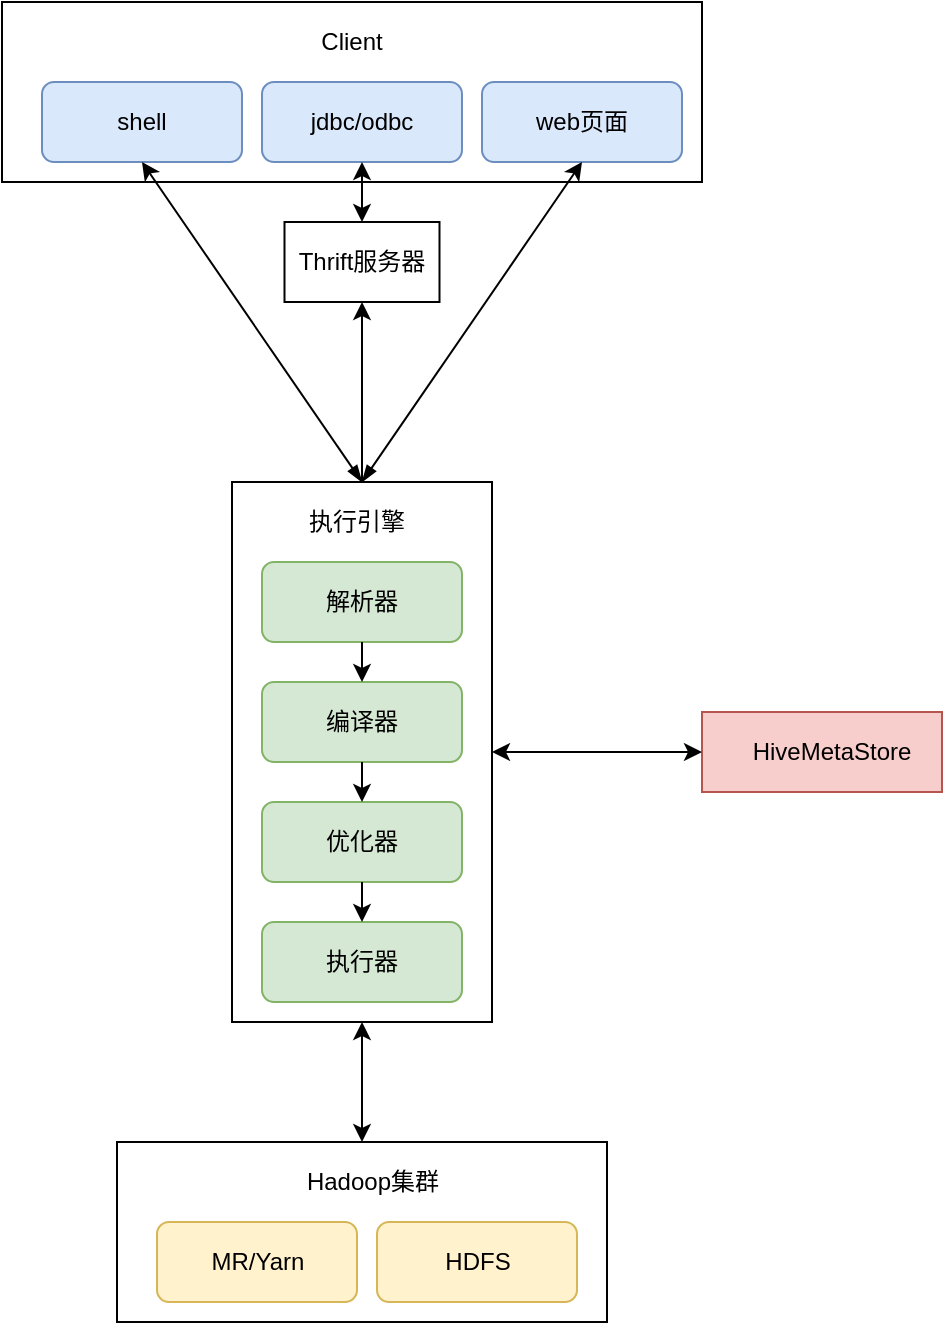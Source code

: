 <mxfile version="16.6.2" type="github">
  <diagram id="E19qBCp2z_TYTa2jjS53" name="Page-1">
    <mxGraphModel dx="1422" dy="762" grid="1" gridSize="10" guides="1" tooltips="1" connect="1" arrows="1" fold="1" page="1" pageScale="1" pageWidth="827" pageHeight="1169" math="0" shadow="0">
      <root>
        <mxCell id="0" />
        <mxCell id="1" parent="0" />
        <mxCell id="4lgOgBTD84cZSF3bFJVW-1" value="" style="rounded=0;whiteSpace=wrap;html=1;" parent="1" vertex="1">
          <mxGeometry x="225" y="140" width="350" height="90" as="geometry" />
        </mxCell>
        <mxCell id="4lgOgBTD84cZSF3bFJVW-2" value="shell" style="rounded=1;whiteSpace=wrap;html=1;fillColor=#dae8fc;strokeColor=#6c8ebf;" parent="1" vertex="1">
          <mxGeometry x="245" y="180" width="100" height="40" as="geometry" />
        </mxCell>
        <mxCell id="4lgOgBTD84cZSF3bFJVW-3" value="jdbc/odbc" style="rounded=1;whiteSpace=wrap;html=1;fillColor=#dae8fc;strokeColor=#6c8ebf;" parent="1" vertex="1">
          <mxGeometry x="355" y="180" width="100" height="40" as="geometry" />
        </mxCell>
        <mxCell id="4lgOgBTD84cZSF3bFJVW-4" value="web页面" style="rounded=1;whiteSpace=wrap;html=1;fillColor=#dae8fc;strokeColor=#6c8ebf;" parent="1" vertex="1">
          <mxGeometry x="465" y="180" width="100" height="40" as="geometry" />
        </mxCell>
        <mxCell id="4lgOgBTD84cZSF3bFJVW-5" value="Client" style="text;html=1;strokeColor=none;fillColor=none;align=center;verticalAlign=middle;whiteSpace=wrap;rounded=0;" parent="1" vertex="1">
          <mxGeometry x="380" y="150" width="40" height="20" as="geometry" />
        </mxCell>
        <mxCell id="4lgOgBTD84cZSF3bFJVW-6" value="" style="rounded=0;whiteSpace=wrap;html=1;" parent="1" vertex="1">
          <mxGeometry x="340" y="380" width="130" height="270" as="geometry" />
        </mxCell>
        <mxCell id="4lgOgBTD84cZSF3bFJVW-7" value="解析器" style="rounded=1;whiteSpace=wrap;html=1;fillColor=#d5e8d4;strokeColor=#82b366;" parent="1" vertex="1">
          <mxGeometry x="355" y="420" width="100" height="40" as="geometry" />
        </mxCell>
        <mxCell id="4lgOgBTD84cZSF3bFJVW-8" value="执行引擎" style="text;html=1;strokeColor=none;fillColor=none;align=center;verticalAlign=middle;whiteSpace=wrap;rounded=0;" parent="1" vertex="1">
          <mxGeometry x="375" y="390" width="55" height="20" as="geometry" />
        </mxCell>
        <mxCell id="4lgOgBTD84cZSF3bFJVW-9" value="编译器" style="rounded=1;whiteSpace=wrap;html=1;fillColor=#d5e8d4;strokeColor=#82b366;" parent="1" vertex="1">
          <mxGeometry x="355" y="480" width="100" height="40" as="geometry" />
        </mxCell>
        <mxCell id="4lgOgBTD84cZSF3bFJVW-10" value="优化器" style="rounded=1;whiteSpace=wrap;html=1;fillColor=#d5e8d4;strokeColor=#82b366;" parent="1" vertex="1">
          <mxGeometry x="355" y="540" width="100" height="40" as="geometry" />
        </mxCell>
        <mxCell id="4lgOgBTD84cZSF3bFJVW-11" value="执行器" style="rounded=1;whiteSpace=wrap;html=1;fillColor=#d5e8d4;strokeColor=#82b366;" parent="1" vertex="1">
          <mxGeometry x="355" y="600" width="100" height="40" as="geometry" />
        </mxCell>
        <mxCell id="4lgOgBTD84cZSF3bFJVW-12" value="" style="rounded=0;whiteSpace=wrap;html=1;fillColor=#f8cecc;strokeColor=#b85450;" parent="1" vertex="1">
          <mxGeometry x="575" y="495" width="120" height="40" as="geometry" />
        </mxCell>
        <mxCell id="4lgOgBTD84cZSF3bFJVW-13" value="HiveMetaStore" style="text;html=1;strokeColor=none;fillColor=none;align=center;verticalAlign=middle;whiteSpace=wrap;rounded=0;" parent="1" vertex="1">
          <mxGeometry x="620" y="505" width="40" height="20" as="geometry" />
        </mxCell>
        <mxCell id="4lgOgBTD84cZSF3bFJVW-14" value="" style="rounded=0;whiteSpace=wrap;html=1;" parent="1" vertex="1">
          <mxGeometry x="282.5" y="710" width="245" height="90" as="geometry" />
        </mxCell>
        <mxCell id="4lgOgBTD84cZSF3bFJVW-15" value="MR/Yarn" style="rounded=1;whiteSpace=wrap;html=1;fillColor=#fff2cc;strokeColor=#d6b656;" parent="1" vertex="1">
          <mxGeometry x="302.5" y="750" width="100" height="40" as="geometry" />
        </mxCell>
        <mxCell id="4lgOgBTD84cZSF3bFJVW-16" value="HDFS" style="rounded=1;whiteSpace=wrap;html=1;fillColor=#fff2cc;strokeColor=#d6b656;" parent="1" vertex="1">
          <mxGeometry x="412.5" y="750" width="100" height="40" as="geometry" />
        </mxCell>
        <mxCell id="4lgOgBTD84cZSF3bFJVW-17" value="Hadoop集群" style="text;html=1;strokeColor=none;fillColor=none;align=center;verticalAlign=middle;whiteSpace=wrap;rounded=0;" parent="1" vertex="1">
          <mxGeometry x="371.5" y="720" width="76.5" height="20" as="geometry" />
        </mxCell>
        <mxCell id="4lgOgBTD84cZSF3bFJVW-18" value="Thrift服务器" style="rounded=0;whiteSpace=wrap;html=1;" parent="1" vertex="1">
          <mxGeometry x="366.25" y="250" width="77.5" height="40" as="geometry" />
        </mxCell>
        <mxCell id="4lgOgBTD84cZSF3bFJVW-19" value="" style="endArrow=classic;startArrow=classic;html=1;entryX=0.5;entryY=1;entryDx=0;entryDy=0;exitX=0.5;exitY=0;exitDx=0;exitDy=0;" parent="1" source="4lgOgBTD84cZSF3bFJVW-18" target="4lgOgBTD84cZSF3bFJVW-3" edge="1">
          <mxGeometry width="50" height="50" relative="1" as="geometry">
            <mxPoint x="260" y="360" as="sourcePoint" />
            <mxPoint x="310" y="310" as="targetPoint" />
          </mxGeometry>
        </mxCell>
        <mxCell id="4lgOgBTD84cZSF3bFJVW-20" value="" style="endArrow=none;startArrow=classic;html=1;exitX=0.5;exitY=1;exitDx=0;exitDy=0;entryX=0.5;entryY=0;entryDx=0;entryDy=0;endFill=0;startFill=1;" parent="1" source="4lgOgBTD84cZSF3bFJVW-18" target="4lgOgBTD84cZSF3bFJVW-6" edge="1">
          <mxGeometry width="50" height="50" relative="1" as="geometry">
            <mxPoint x="240" y="380" as="sourcePoint" />
            <mxPoint x="290" y="330" as="targetPoint" />
          </mxGeometry>
        </mxCell>
        <mxCell id="4lgOgBTD84cZSF3bFJVW-21" value="" style="endArrow=classic;html=1;entryX=0.5;entryY=1;entryDx=0;entryDy=0;exitX=0.5;exitY=0;exitDx=0;exitDy=0;startArrow=blockThin;startFill=1;" parent="1" source="4lgOgBTD84cZSF3bFJVW-6" target="4lgOgBTD84cZSF3bFJVW-2" edge="1">
          <mxGeometry width="50" height="50" relative="1" as="geometry">
            <mxPoint x="160" y="390" as="sourcePoint" />
            <mxPoint x="210" y="340" as="targetPoint" />
          </mxGeometry>
        </mxCell>
        <mxCell id="4lgOgBTD84cZSF3bFJVW-22" value="" style="endArrow=classic;html=1;exitX=0.5;exitY=0;exitDx=0;exitDy=0;entryX=0.5;entryY=1;entryDx=0;entryDy=0;startArrow=blockThin;startFill=1;" parent="1" source="4lgOgBTD84cZSF3bFJVW-6" target="4lgOgBTD84cZSF3bFJVW-4" edge="1">
          <mxGeometry width="50" height="50" relative="1" as="geometry">
            <mxPoint x="570" y="320" as="sourcePoint" />
            <mxPoint x="620" y="270" as="targetPoint" />
            <Array as="points" />
          </mxGeometry>
        </mxCell>
        <mxCell id="4lgOgBTD84cZSF3bFJVW-23" value="" style="endArrow=classic;startArrow=classic;html=1;exitX=1;exitY=0.5;exitDx=0;exitDy=0;entryX=0;entryY=0.5;entryDx=0;entryDy=0;" parent="1" source="4lgOgBTD84cZSF3bFJVW-6" target="4lgOgBTD84cZSF3bFJVW-12" edge="1">
          <mxGeometry width="50" height="50" relative="1" as="geometry">
            <mxPoint x="490" y="520" as="sourcePoint" />
            <mxPoint x="570" y="530" as="targetPoint" />
          </mxGeometry>
        </mxCell>
        <mxCell id="4lgOgBTD84cZSF3bFJVW-24" value="" style="endArrow=classic;startArrow=classic;html=1;entryX=0.5;entryY=1;entryDx=0;entryDy=0;exitX=0.5;exitY=0;exitDx=0;exitDy=0;" parent="1" source="4lgOgBTD84cZSF3bFJVW-14" target="4lgOgBTD84cZSF3bFJVW-6" edge="1">
          <mxGeometry width="50" height="50" relative="1" as="geometry">
            <mxPoint x="400" y="710" as="sourcePoint" />
            <mxPoint x="450" y="660" as="targetPoint" />
          </mxGeometry>
        </mxCell>
        <mxCell id="grteHCmBzIyJbI0yT7fx-1" value="" style="endArrow=none;startArrow=classic;html=1;rounded=0;entryX=0.5;entryY=1;entryDx=0;entryDy=0;exitX=0.5;exitY=0;exitDx=0;exitDy=0;endFill=0;" edge="1" parent="1" source="4lgOgBTD84cZSF3bFJVW-9" target="4lgOgBTD84cZSF3bFJVW-7">
          <mxGeometry width="50" height="50" relative="1" as="geometry">
            <mxPoint x="90" y="590" as="sourcePoint" />
            <mxPoint x="140" y="540" as="targetPoint" />
          </mxGeometry>
        </mxCell>
        <mxCell id="grteHCmBzIyJbI0yT7fx-2" value="" style="endArrow=none;startArrow=classic;html=1;rounded=0;entryX=0.5;entryY=1;entryDx=0;entryDy=0;exitX=0.5;exitY=0;exitDx=0;exitDy=0;endFill=0;" edge="1" parent="1" source="4lgOgBTD84cZSF3bFJVW-10" target="4lgOgBTD84cZSF3bFJVW-9">
          <mxGeometry width="50" height="50" relative="1" as="geometry">
            <mxPoint x="120" y="570" as="sourcePoint" />
            <mxPoint x="180" y="550" as="targetPoint" />
          </mxGeometry>
        </mxCell>
        <mxCell id="grteHCmBzIyJbI0yT7fx-3" value="" style="endArrow=none;startArrow=classic;html=1;rounded=0;entryX=0.5;entryY=1;entryDx=0;entryDy=0;endFill=0;" edge="1" parent="1" source="4lgOgBTD84cZSF3bFJVW-11" target="4lgOgBTD84cZSF3bFJVW-10">
          <mxGeometry width="50" height="50" relative="1" as="geometry">
            <mxPoint x="260" y="650" as="sourcePoint" />
            <mxPoint x="310" y="600" as="targetPoint" />
          </mxGeometry>
        </mxCell>
      </root>
    </mxGraphModel>
  </diagram>
</mxfile>
